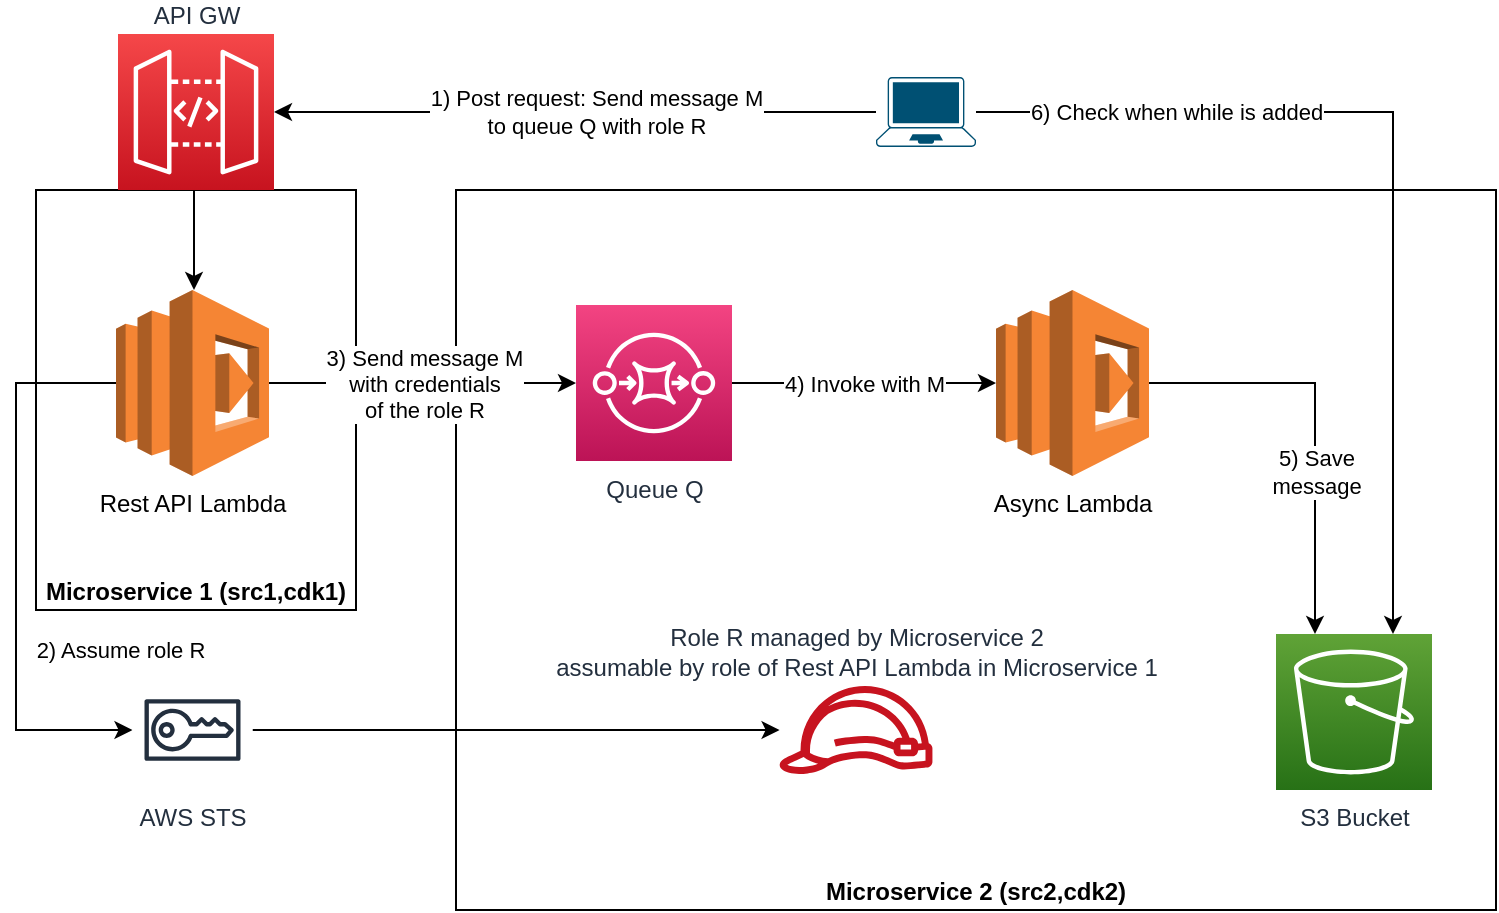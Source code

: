 <mxfile version="14.5.1" type="device"><diagram id="zLjoBY-q4iFxmV11BppE" name="Page-1"><mxGraphModel dx="786" dy="572" grid="1" gridSize="10" guides="1" tooltips="1" connect="1" arrows="1" fold="1" page="1" pageScale="1" pageWidth="827" pageHeight="1169" math="0" shadow="0"><root><mxCell id="0"/><mxCell id="1" parent="0"/><mxCell id="GDwqUcRlKfnP7SUfRUSi-20" value="&lt;b&gt;Microservice 1 (src1,cdk1)&lt;/b&gt;" style="rounded=0;whiteSpace=wrap;html=1;verticalAlign=bottom;glass=0;sketch=0;shadow=0;" vertex="1" parent="1"><mxGeometry x="20" y="120" width="160" height="210" as="geometry"/></mxCell><mxCell id="GDwqUcRlKfnP7SUfRUSi-15" value="&lt;b&gt;Microservice 2 (src2,cdk2)&lt;/b&gt;" style="rounded=0;whiteSpace=wrap;html=1;verticalAlign=bottom;sketch=0;" vertex="1" parent="1"><mxGeometry x="230" y="120" width="520" height="360" as="geometry"/></mxCell><mxCell id="GDwqUcRlKfnP7SUfRUSi-4" value="3) Send message M&lt;br&gt;with credentials&lt;br&gt;of the role R" style="edgeStyle=orthogonalEdgeStyle;rounded=0;orthogonalLoop=1;jettySize=auto;html=1;exitX=1;exitY=0.5;exitDx=0;exitDy=0;exitPerimeter=0;entryX=0;entryY=0.5;entryDx=0;entryDy=0;entryPerimeter=0;" edge="1" parent="1" source="GDwqUcRlKfnP7SUfRUSi-1" target="GDwqUcRlKfnP7SUfRUSi-3"><mxGeometry relative="1" as="geometry"/></mxCell><mxCell id="GDwqUcRlKfnP7SUfRUSi-12" value="2) Assume role R" style="edgeStyle=elbowEdgeStyle;rounded=0;orthogonalLoop=1;jettySize=auto;html=1;exitX=0;exitY=0.5;exitDx=0;exitDy=0;exitPerimeter=0;" edge="1" parent="1" source="GDwqUcRlKfnP7SUfRUSi-1" target="GDwqUcRlKfnP7SUfRUSi-11"><mxGeometry x="0.949" y="40" relative="1" as="geometry"><Array as="points"><mxPoint x="10" y="320"/></Array><mxPoint x="1" as="offset"/></mxGeometry></mxCell><mxCell id="GDwqUcRlKfnP7SUfRUSi-1" value="Rest API Lambda" style="outlineConnect=0;dashed=0;verticalLabelPosition=bottom;verticalAlign=top;align=center;html=1;shape=mxgraph.aws3.lambda;fillColor=#F58534;gradientColor=none;" vertex="1" parent="1"><mxGeometry x="60" y="170" width="76.5" height="93" as="geometry"/></mxCell><mxCell id="GDwqUcRlKfnP7SUfRUSi-34" value="5) Save &lt;br&gt;message" style="edgeStyle=orthogonalEdgeStyle;rounded=0;orthogonalLoop=1;jettySize=auto;html=1;exitX=1;exitY=0.5;exitDx=0;exitDy=0;exitPerimeter=0;entryX=0.25;entryY=0;entryDx=0;entryDy=0;entryPerimeter=0;" edge="1" parent="1" source="GDwqUcRlKfnP7SUfRUSi-2" target="GDwqUcRlKfnP7SUfRUSi-27"><mxGeometry x="0.213" relative="1" as="geometry"><mxPoint y="1" as="offset"/></mxGeometry></mxCell><mxCell id="GDwqUcRlKfnP7SUfRUSi-2" value="Async Lambda&lt;br&gt;" style="outlineConnect=0;dashed=0;verticalLabelPosition=bottom;verticalAlign=top;align=center;html=1;shape=mxgraph.aws3.lambda;fillColor=#F58534;gradientColor=none;" vertex="1" parent="1"><mxGeometry x="500" y="170" width="76.5" height="93" as="geometry"/></mxCell><mxCell id="GDwqUcRlKfnP7SUfRUSi-5" value="4) Invoke with M" style="edgeStyle=orthogonalEdgeStyle;rounded=0;orthogonalLoop=1;jettySize=auto;html=1;exitX=1;exitY=0.5;exitDx=0;exitDy=0;exitPerimeter=0;entryX=0;entryY=0.5;entryDx=0;entryDy=0;entryPerimeter=0;" edge="1" parent="1" source="GDwqUcRlKfnP7SUfRUSi-3" target="GDwqUcRlKfnP7SUfRUSi-2"><mxGeometry relative="1" as="geometry"/></mxCell><mxCell id="GDwqUcRlKfnP7SUfRUSi-3" value="Queue Q" style="points=[[0,0,0],[0.25,0,0],[0.5,0,0],[0.75,0,0],[1,0,0],[0,1,0],[0.25,1,0],[0.5,1,0],[0.75,1,0],[1,1,0],[0,0.25,0],[0,0.5,0],[0,0.75,0],[1,0.25,0],[1,0.5,0],[1,0.75,0]];outlineConnect=0;fontColor=#232F3E;gradientColor=#F34482;gradientDirection=north;fillColor=#BC1356;strokeColor=#ffffff;dashed=0;verticalLabelPosition=bottom;verticalAlign=top;align=center;html=1;fontSize=12;fontStyle=0;aspect=fixed;shape=mxgraph.aws4.resourceIcon;resIcon=mxgraph.aws4.sqs;" vertex="1" parent="1"><mxGeometry x="290" y="177.5" width="78" height="78" as="geometry"/></mxCell><mxCell id="GDwqUcRlKfnP7SUfRUSi-8" value="1) Post request: Send message M &lt;br&gt;to queue Q with role R" style="edgeStyle=orthogonalEdgeStyle;rounded=0;orthogonalLoop=1;jettySize=auto;html=1;entryX=1;entryY=0.5;entryDx=0;entryDy=0;entryPerimeter=0;" edge="1" parent="1" source="GDwqUcRlKfnP7SUfRUSi-7" target="GDwqUcRlKfnP7SUfRUSi-25"><mxGeometry x="-0.07" relative="1" as="geometry"><mxPoint x="180" y="90" as="targetPoint"/><mxPoint as="offset"/></mxGeometry></mxCell><mxCell id="GDwqUcRlKfnP7SUfRUSi-35" value="6) Check when while is added" style="edgeStyle=orthogonalEdgeStyle;rounded=0;orthogonalLoop=1;jettySize=auto;html=1;entryX=0.75;entryY=0;entryDx=0;entryDy=0;entryPerimeter=0;" edge="1" parent="1" source="GDwqUcRlKfnP7SUfRUSi-7" target="GDwqUcRlKfnP7SUfRUSi-27"><mxGeometry x="-0.574" relative="1" as="geometry"><mxPoint as="offset"/></mxGeometry></mxCell><mxCell id="GDwqUcRlKfnP7SUfRUSi-7" value="" style="points=[[0.13,0.02,0],[0.5,0,0],[0.87,0.02,0],[0.885,0.4,0],[0.985,0.985,0],[0.5,1,0],[0.015,0.985,0],[0.115,0.4,0]];verticalLabelPosition=bottom;html=1;verticalAlign=top;aspect=fixed;align=center;pointerEvents=1;shape=mxgraph.cisco19.laptop;fillColor=#005073;strokeColor=none;" vertex="1" parent="1"><mxGeometry x="440" y="63.5" width="50" height="35" as="geometry"/></mxCell><mxCell id="GDwqUcRlKfnP7SUfRUSi-18" style="edgeStyle=elbowEdgeStyle;rounded=0;orthogonalLoop=1;jettySize=auto;html=1;" edge="1" parent="1" source="GDwqUcRlKfnP7SUfRUSi-11" target="GDwqUcRlKfnP7SUfRUSi-17"><mxGeometry relative="1" as="geometry"/></mxCell><mxCell id="GDwqUcRlKfnP7SUfRUSi-11" value="AWS STS" style="outlineConnect=0;fontColor=#232F3E;gradientColor=none;strokeColor=#232F3E;fillColor=#ffffff;dashed=0;verticalLabelPosition=bottom;verticalAlign=top;align=center;html=1;fontSize=12;fontStyle=0;aspect=fixed;shape=mxgraph.aws4.resourceIcon;resIcon=mxgraph.aws4.sts;" vertex="1" parent="1"><mxGeometry x="68.25" y="360" width="60" height="60" as="geometry"/></mxCell><mxCell id="GDwqUcRlKfnP7SUfRUSi-17" value="Role R managed by Microservice 2&lt;br&gt;assumable by role of Rest API Lambda in Microservice 1" style="outlineConnect=0;fontColor=#232F3E;gradientColor=none;fillColor=#C7131F;strokeColor=none;dashed=0;verticalLabelPosition=top;verticalAlign=bottom;align=center;html=1;fontSize=12;fontStyle=0;aspect=fixed;pointerEvents=1;shape=mxgraph.aws4.role;labelPosition=center;" vertex="1" parent="1"><mxGeometry x="391" y="368" width="78" height="44" as="geometry"/></mxCell><mxCell id="GDwqUcRlKfnP7SUfRUSi-26" style="edgeStyle=elbowEdgeStyle;rounded=0;orthogonalLoop=1;jettySize=auto;html=1;" edge="1" parent="1" source="GDwqUcRlKfnP7SUfRUSi-25" target="GDwqUcRlKfnP7SUfRUSi-1"><mxGeometry relative="1" as="geometry"/></mxCell><mxCell id="GDwqUcRlKfnP7SUfRUSi-25" value="API GW" style="points=[[0,0,0],[0.25,0,0],[0.5,0,0],[0.75,0,0],[1,0,0],[0,1,0],[0.25,1,0],[0.5,1,0],[0.75,1,0],[1,1,0],[0,0.25,0],[0,0.5,0],[0,0.75,0],[1,0.25,0],[1,0.5,0],[1,0.75,0]];outlineConnect=0;fontColor=#232F3E;gradientColor=#F54749;gradientDirection=north;fillColor=#C7131F;strokeColor=#ffffff;dashed=0;verticalLabelPosition=top;verticalAlign=bottom;align=center;html=1;fontSize=12;fontStyle=0;aspect=fixed;shape=mxgraph.aws4.resourceIcon;resIcon=mxgraph.aws4.api_gateway;rounded=1;shadow=0;glass=1;sketch=0;labelPosition=center;" vertex="1" parent="1"><mxGeometry x="61" y="42" width="78" height="78" as="geometry"/></mxCell><mxCell id="GDwqUcRlKfnP7SUfRUSi-27" value="S3 Bucket" style="points=[[0,0,0],[0.25,0,0],[0.5,0,0],[0.75,0,0],[1,0,0],[0,1,0],[0.25,1,0],[0.5,1,0],[0.75,1,0],[1,1,0],[0,0.25,0],[0,0.5,0],[0,0.75,0],[1,0.25,0],[1,0.5,0],[1,0.75,0]];outlineConnect=0;fontColor=#232F3E;gradientColor=#60A337;gradientDirection=north;fillColor=#277116;strokeColor=#ffffff;dashed=0;verticalLabelPosition=bottom;verticalAlign=top;align=center;html=1;fontSize=12;fontStyle=0;aspect=fixed;shape=mxgraph.aws4.resourceIcon;resIcon=mxgraph.aws4.s3;rounded=1;shadow=0;glass=1;sketch=0;" vertex="1" parent="1"><mxGeometry x="640" y="342" width="78" height="78" as="geometry"/></mxCell></root></mxGraphModel></diagram></mxfile>
